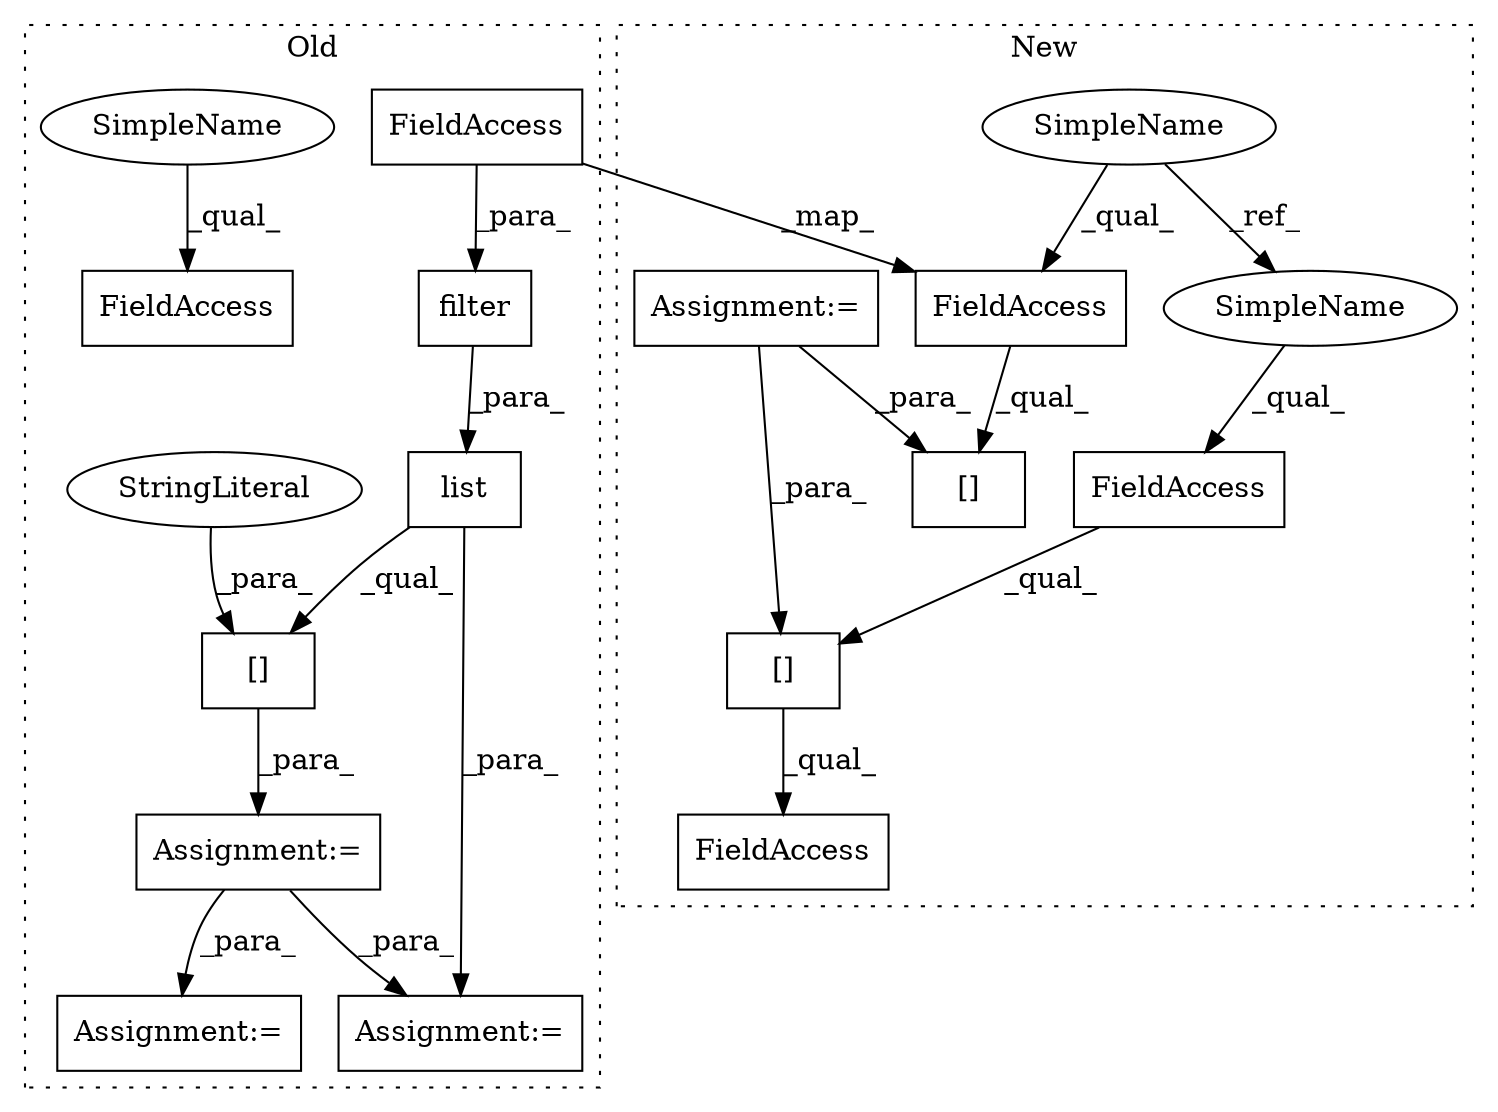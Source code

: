 digraph G {
subgraph cluster0 {
1 [label="filter" a="32" s="1437,1484" l="7,1" shape="box"];
3 [label="Assignment:=" a="7" s="1940" l="1" shape="box"];
4 [label="Assignment:=" a="7" s="1431" l="1" shape="box"];
6 [label="list" a="32" s="1432,1485" l="5,1" shape="box"];
8 [label="[]" a="2" s="1432,1505" l="55,1" shape="box"];
11 [label="FieldAccess" a="22" s="1468" l="16" shape="box"];
13 [label="StringLiteral" a="45" s="1487" l="18" shape="ellipse"];
14 [label="FieldAccess" a="22" s="1972" l="17" shape="box"];
15 [label="Assignment:=" a="7" s="1971" l="1" shape="box"];
18 [label="SimpleName" a="42" s="1972" l="5" shape="ellipse"];
label = "Old";
style="dotted";
}
subgraph cluster1 {
2 [label="[]" a="2" s="1554,1575" l="17,1" shape="box"];
5 [label="FieldAccess" a="22" s="1554" l="16" shape="box"];
7 [label="FieldAccess" a="22" s="1554" l="35" shape="box"];
9 [label="SimpleName" a="42" s="996" l="5" shape="ellipse"];
10 [label="FieldAccess" a="22" s="1511" l="16" shape="box"];
12 [label="[]" a="2" s="1511,1532" l="17,1" shape="box"];
16 [label="Assignment:=" a="7" s="1025" l="1" shape="box"];
17 [label="SimpleName" a="42" s="1554" l="5" shape="ellipse"];
label = "New";
style="dotted";
}
1 -> 6 [label="_para_"];
2 -> 7 [label="_qual_"];
4 -> 3 [label="_para_"];
4 -> 15 [label="_para_"];
5 -> 2 [label="_qual_"];
6 -> 15 [label="_para_"];
6 -> 8 [label="_qual_"];
8 -> 4 [label="_para_"];
9 -> 17 [label="_ref_"];
9 -> 10 [label="_qual_"];
10 -> 12 [label="_qual_"];
11 -> 1 [label="_para_"];
11 -> 10 [label="_map_"];
13 -> 8 [label="_para_"];
16 -> 12 [label="_para_"];
16 -> 2 [label="_para_"];
17 -> 5 [label="_qual_"];
18 -> 14 [label="_qual_"];
}